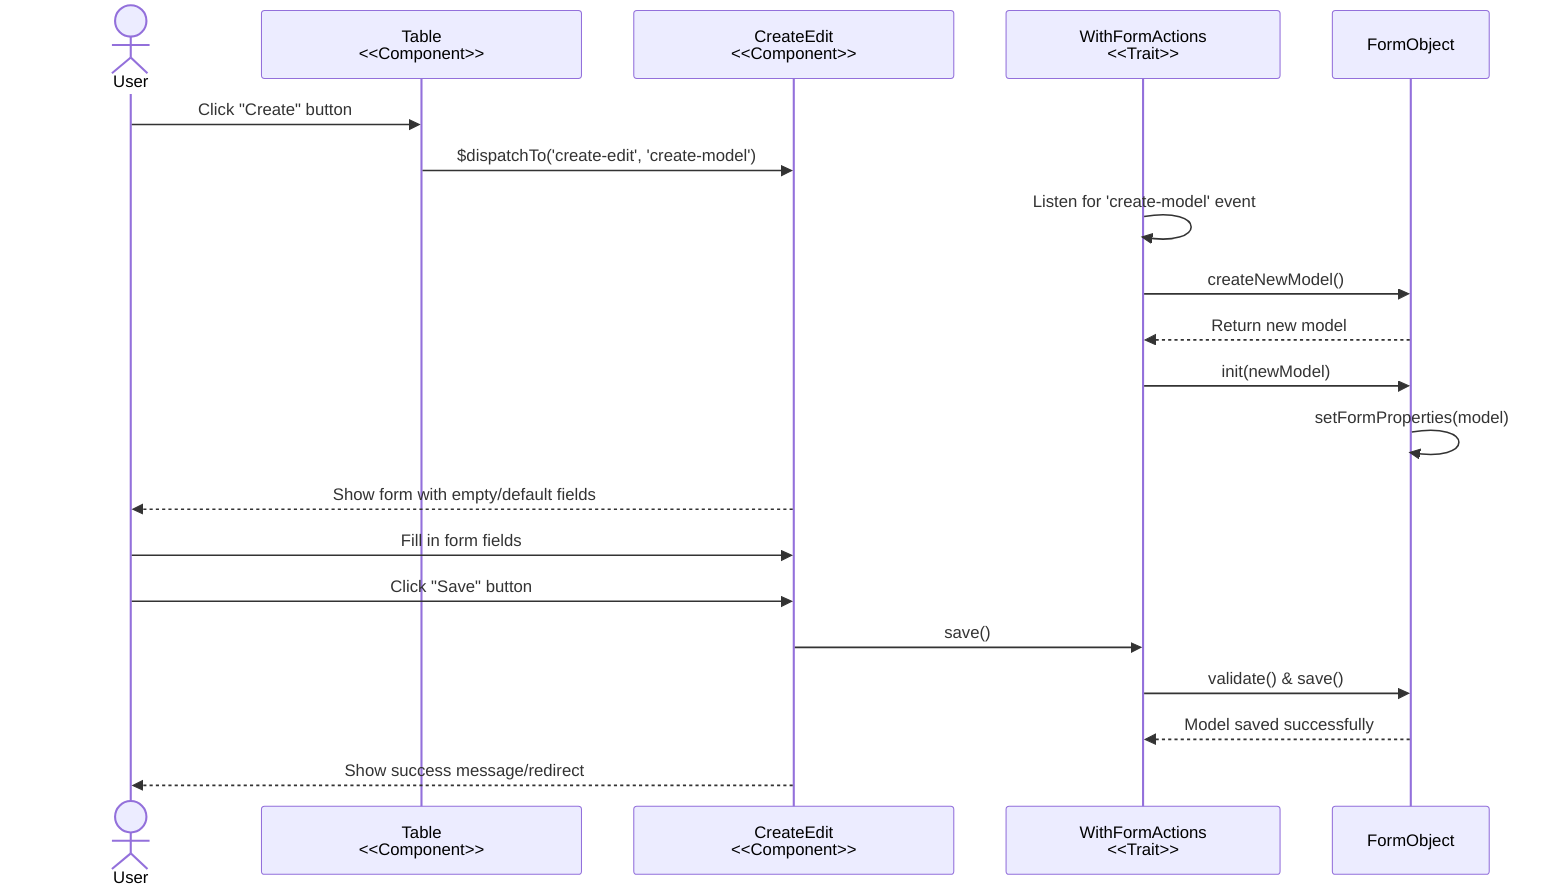 sequenceDiagram
    actor User
    participant Table as Table <br> #60;#60;Component#62;#62;
    participant Form as CreateEdit <br> #60;#60;Component#62;#62;
    participant WithFormActions as WithFormActions <br> #60;#60;Trait#62;#62;
    participant FormObject

    User->>Table: Click "Create" button
    Table->>Form: $dispatchTo('create-edit', 'create-model')
    WithFormActions->>WithFormActions: Listen for 'create-model' event
    WithFormActions->>FormObject: createNewModel()
    FormObject-->>WithFormActions: Return new model
    WithFormActions->>FormObject: init(newModel)
    FormObject->>FormObject: setFormProperties(model)
    Form-->>User: Show form with empty/default fields

    User->>Form: Fill in form fields
    User->>Form: Click "Save" button
    Form->>WithFormActions: save()
    WithFormActions->>FormObject: validate() & save()
    FormObject-->>WithFormActions: Model saved successfully
    Form-->>User: Show success message/redirect

%% nee to update table!!!